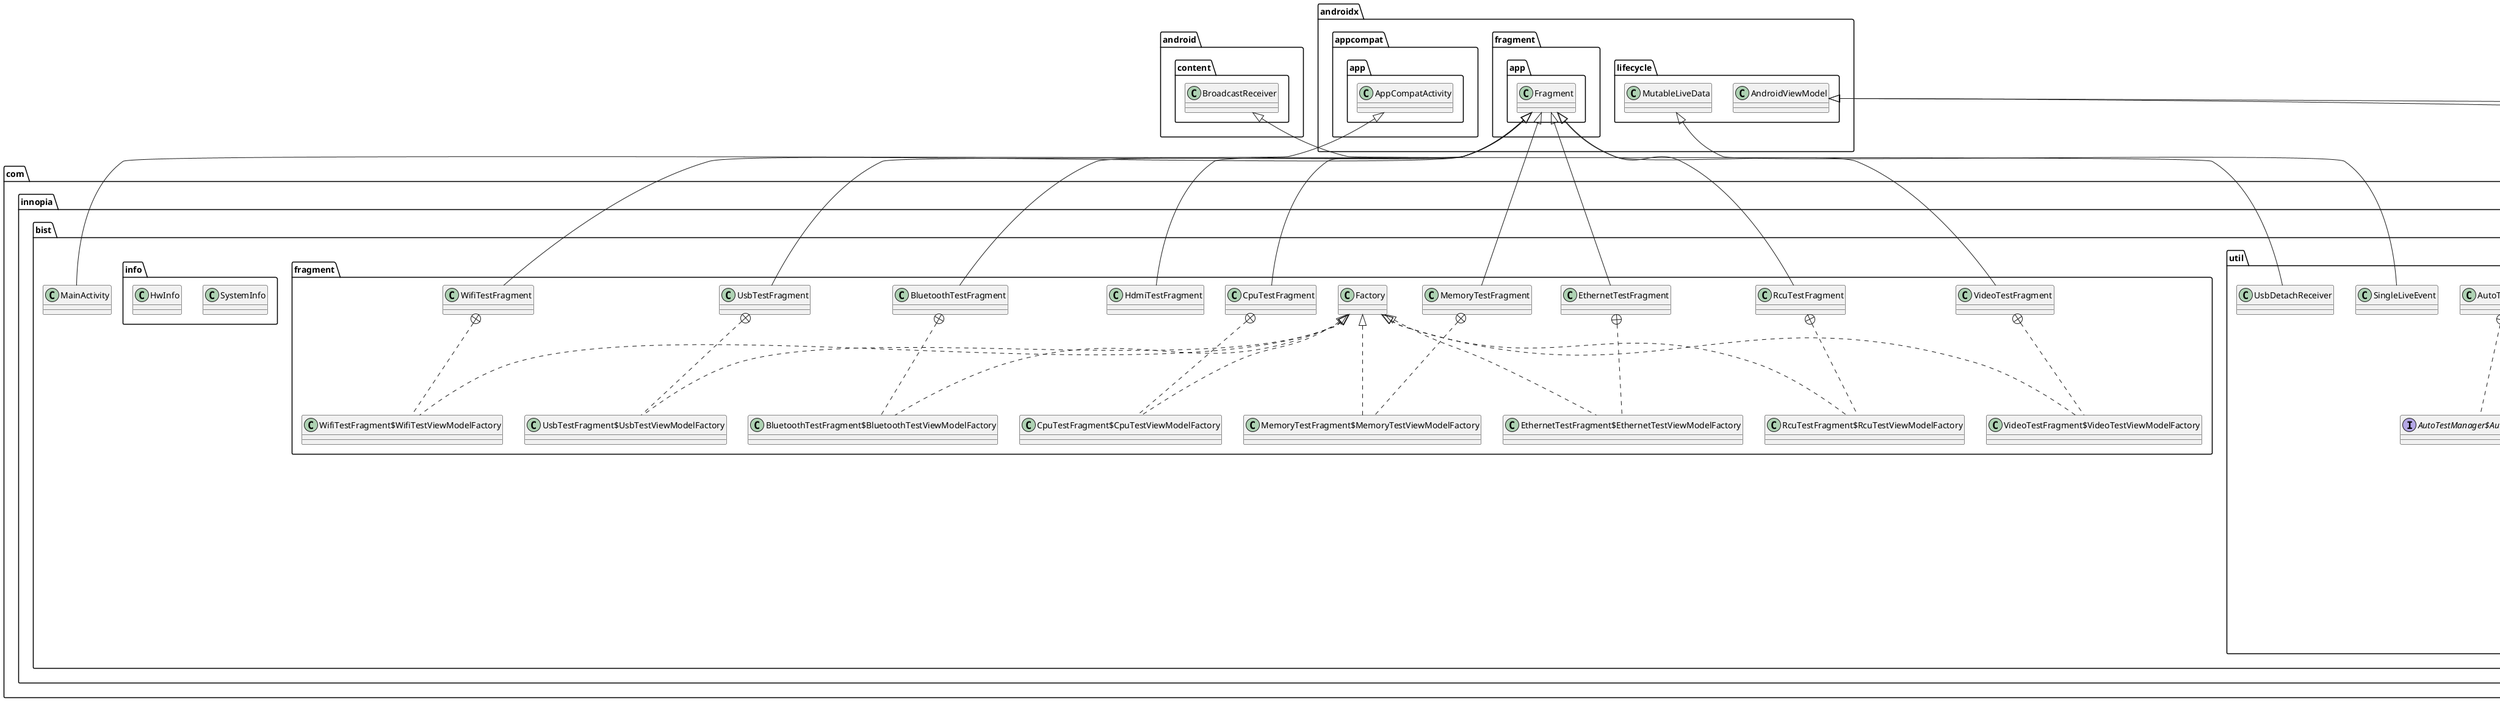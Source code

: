 @startuml
class com.innopia.bist.viewmodel.VideoTestViewModel {
}
class com.innopia.bist.viewmodel.VideoTestViewModel$VideoSample {
}
class com.innopia.bist.viewmodel.HdmiTestViewModel {
}
class com.innopia.bist.test.EthernetTest {
}
enum com.innopia.bist.util.Status {
+  ON
+  OFF
}

class com.innopia.bist.util.AutoTestManager {
}
interface com.innopia.bist.util.AutoTestManager$AutoTestListener {
}
abstract class com.innopia.bist.viewmodel.BaseTestViewModel {
}
class com.innopia.bist.fragment.MemoryTestFragment {
}
class com.innopia.bist.fragment.MemoryTestFragment$MemoryTestViewModelFactory {
}
interface com.innopia.bist.test.Test {
}
class com.innopia.bist.util.FocusControl {
}
class com.innopia.bist.test.BluetoothTest {
}
class com.innopia.bist.info.SystemInfo {
}
class com.innopia.bist.fragment.UsbTestFragment {
}
class com.innopia.bist.fragment.UsbTestFragment$UsbTestViewModelFactory {
}
class com.innopia.bist.util.ServiceUtils {
}
class com.innopia.bist.util.LogRepository {
}
class com.innopia.bist.test.MemoryTest {
}
class com.innopia.bist.viewmodel.BluetoothTestViewModel {
}
class com.innopia.bist.viewmodel.UsbTestViewModel {
}
enum com.innopia.bist.util.TestType {
+  WIFI
+  BLUETOOTH
+  ETHERNET
+  CPU
+  MEMORY
+  VIDEO
+  HDMI
+  USB
+  RCU
}

class com.innopia.bist.fragment.WifiTestFragment {
}
class com.innopia.bist.fragment.WifiTestFragment$WifiTestViewModelFactory {
}
class com.innopia.bist.test.CpuTest {
}
class com.innopia.bist.MainActivity {
}
class com.innopia.bist.fragment.CpuTestFragment {
}
class com.innopia.bist.fragment.CpuTestFragment$CpuTestViewModelFactory {
}
class com.innopia.bist.test.WifiTest {
}
class com.innopia.bist.util.UsbDetachReceiver {
}
class com.innopia.bist.util.SysInfo {
}
class com.innopia.bist.util.TestResult {
}
class com.innopia.bist.util.LogManager {
}
class com.innopia.bist.test.HdmiTest {
}
class com.innopia.bist.info.HwInfo {
}
class com.innopia.bist.util.SecretCodeManager {
}
class com.innopia.bist.util.SingleLiveEvent {
}
class com.innopia.bist.viewmodel.WifiTestViewModel {
}
class com.innopia.bist.fragment.BluetoothTestFragment {
}
class com.innopia.bist.fragment.BluetoothTestFragment$BluetoothTestViewModelFactory {
}
class com.innopia.bist.viewmodel.MainViewModel {
}
class com.innopia.bist.fragment.HdmiTestFragment {
}
class com.innopia.bist.viewmodel.RcuTestViewModel {
}
class com.innopia.bist.test.RcuTest {
}
class com.innopia.bist.fragment.VideoTestFragment {
}
class com.innopia.bist.fragment.VideoTestFragment$VideoTestViewModelFactory {
}
class com.innopia.bist.viewmodel.EthernetTestViewModel {
}
class com.innopia.bist.test.VideoTest {
}
class com.innopia.bist.fragment.RcuTestFragment {
}
class com.innopia.bist.fragment.RcuTestFragment$RcuTestViewModelFactory {
}
class com.innopia.bist.viewmodel.CpuTestViewModel {
}
class com.innopia.bist.viewmodel.MemoryTestViewModel {
}
enum com.innopia.bist.util.TestStatus {
+  PENDING
+  PASSED
+  FAILED
+  RETEST
+  RUNNING
+  WAITING_FOR_USER
+  ERROR
}

class com.innopia.bist.test.UsbTest {
}
class com.innopia.bist.fragment.EthernetTestFragment {
}
class com.innopia.bist.fragment.EthernetTestFragment$EthernetTestViewModelFactory {
}


com.innopia.bist.viewmodel.BaseTestViewModel <|-- com.innopia.bist.viewmodel.VideoTestViewModel
com.innopia.bist.viewmodel.VideoTestViewModel +.. com.innopia.bist.viewmodel.VideoTestViewModel$VideoSample
com.innopia.bist.viewmodel.BaseTestViewModel <|-- com.innopia.bist.viewmodel.HdmiTestViewModel
com.innopia.bist.test.Test <|.. com.innopia.bist.test.EthernetTest
com.innopia.bist.util.AutoTestManager +.. com.innopia.bist.util.AutoTestManager$AutoTestListener
androidx.lifecycle.AndroidViewModel <|-- com.innopia.bist.viewmodel.BaseTestViewModel
androidx.fragment.app.Fragment <|-- com.innopia.bist.fragment.MemoryTestFragment
com.innopia.bist.fragment.MemoryTestFragment +.. com.innopia.bist.fragment.MemoryTestFragment$MemoryTestViewModelFactory
com.innopia.bist.fragment.Factory <|.. com.innopia.bist.fragment.MemoryTestFragment$MemoryTestViewModelFactory
com.innopia.bist.test.Test <|.. com.innopia.bist.test.BluetoothTest
androidx.fragment.app.Fragment <|-- com.innopia.bist.fragment.UsbTestFragment
com.innopia.bist.fragment.UsbTestFragment +.. com.innopia.bist.fragment.UsbTestFragment$UsbTestViewModelFactory
com.innopia.bist.fragment.Factory <|.. com.innopia.bist.fragment.UsbTestFragment$UsbTestViewModelFactory
com.innopia.bist.test.Test <|.. com.innopia.bist.test.MemoryTest
com.innopia.bist.viewmodel.BaseTestViewModel <|-- com.innopia.bist.viewmodel.BluetoothTestViewModel
com.innopia.bist.viewmodel.BaseTestViewModel <|-- com.innopia.bist.viewmodel.UsbTestViewModel
androidx.fragment.app.Fragment <|-- com.innopia.bist.fragment.WifiTestFragment
com.innopia.bist.fragment.WifiTestFragment +.. com.innopia.bist.fragment.WifiTestFragment$WifiTestViewModelFactory
com.innopia.bist.fragment.Factory <|.. com.innopia.bist.fragment.WifiTestFragment$WifiTestViewModelFactory
com.innopia.bist.test.Test <|.. com.innopia.bist.test.CpuTest
androidx.appcompat.app.AppCompatActivity <|-- com.innopia.bist.MainActivity
androidx.fragment.app.Fragment <|-- com.innopia.bist.fragment.CpuTestFragment
com.innopia.bist.fragment.CpuTestFragment +.. com.innopia.bist.fragment.CpuTestFragment$CpuTestViewModelFactory
com.innopia.bist.fragment.Factory <|.. com.innopia.bist.fragment.CpuTestFragment$CpuTestViewModelFactory
com.innopia.bist.test.Test <|.. com.innopia.bist.test.WifiTest
android.content.BroadcastReceiver <|-- com.innopia.bist.util.UsbDetachReceiver
com.innopia.bist.test.Test <|.. com.innopia.bist.test.HdmiTest
androidx.lifecycle.MutableLiveData <|-- com.innopia.bist.util.SingleLiveEvent
com.innopia.bist.viewmodel.BaseTestViewModel <|-- com.innopia.bist.viewmodel.WifiTestViewModel
androidx.fragment.app.Fragment <|-- com.innopia.bist.fragment.BluetoothTestFragment
com.innopia.bist.fragment.BluetoothTestFragment +.. com.innopia.bist.fragment.BluetoothTestFragment$BluetoothTestViewModelFactory
com.innopia.bist.fragment.Factory <|.. com.innopia.bist.fragment.BluetoothTestFragment$BluetoothTestViewModelFactory
com.innopia.bist.viewmodel.AutoTestListener <|.. com.innopia.bist.viewmodel.MainViewModel
androidx.lifecycle.AndroidViewModel <|-- com.innopia.bist.viewmodel.MainViewModel
androidx.fragment.app.Fragment <|-- com.innopia.bist.fragment.HdmiTestFragment
com.innopia.bist.viewmodel.BaseTestViewModel <|-- com.innopia.bist.viewmodel.RcuTestViewModel
com.innopia.bist.test.Test <|.. com.innopia.bist.test.RcuTest
androidx.fragment.app.Fragment <|-- com.innopia.bist.fragment.VideoTestFragment
com.innopia.bist.fragment.VideoTestFragment +.. com.innopia.bist.fragment.VideoTestFragment$VideoTestViewModelFactory
com.innopia.bist.fragment.Factory <|.. com.innopia.bist.fragment.VideoTestFragment$VideoTestViewModelFactory
com.innopia.bist.viewmodel.BaseTestViewModel <|-- com.innopia.bist.viewmodel.EthernetTestViewModel
com.innopia.bist.test.Test <|.. com.innopia.bist.test.VideoTest
androidx.fragment.app.Fragment <|-- com.innopia.bist.fragment.RcuTestFragment
com.innopia.bist.fragment.RcuTestFragment +.. com.innopia.bist.fragment.RcuTestFragment$RcuTestViewModelFactory
com.innopia.bist.fragment.Factory <|.. com.innopia.bist.fragment.RcuTestFragment$RcuTestViewModelFactory
com.innopia.bist.viewmodel.BaseTestViewModel <|-- com.innopia.bist.viewmodel.CpuTestViewModel
com.innopia.bist.viewmodel.BaseTestViewModel <|-- com.innopia.bist.viewmodel.MemoryTestViewModel
com.innopia.bist.test.Test <|.. com.innopia.bist.test.UsbTest
androidx.fragment.app.Fragment <|-- com.innopia.bist.fragment.EthernetTestFragment
com.innopia.bist.fragment.EthernetTestFragment +.. com.innopia.bist.fragment.EthernetTestFragment$EthernetTestViewModelFactory
com.innopia.bist.fragment.Factory <|.. com.innopia.bist.fragment.EthernetTestFragment$EthernetTestViewModelFactory
@enduml